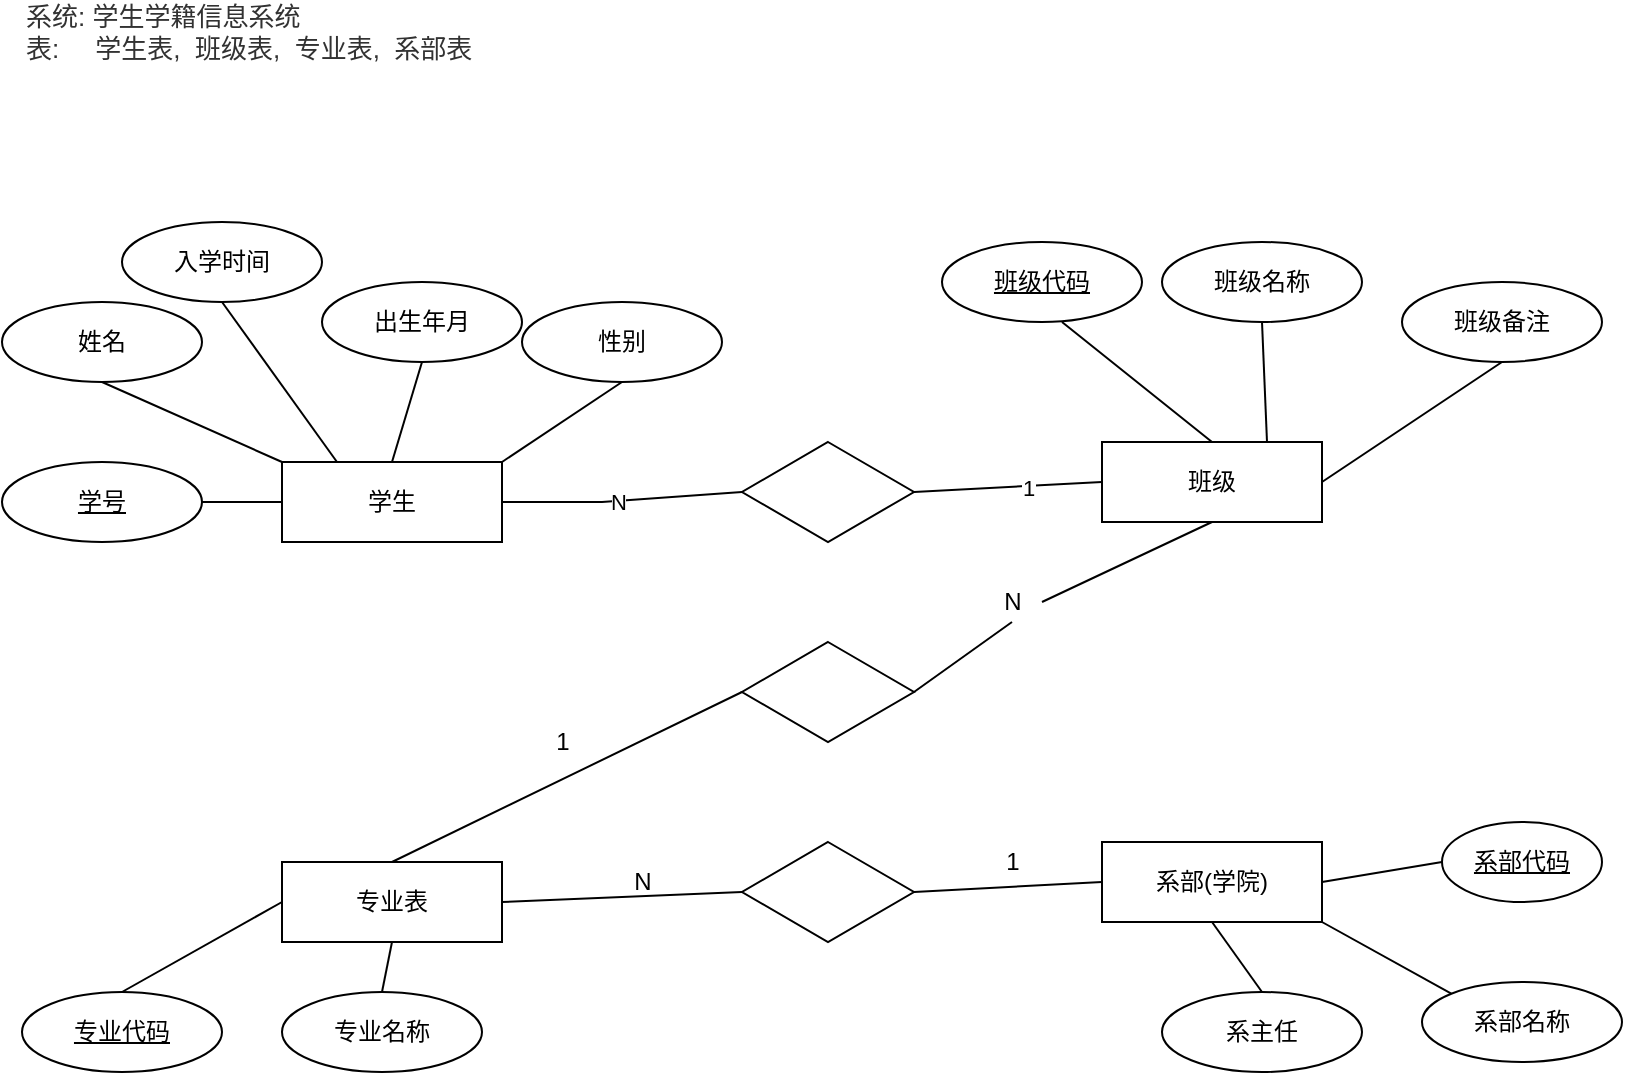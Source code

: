 <mxfile version="17.4.0" type="github">
  <diagram id="Sk8-EE8Bnr3VoEKL0z6E" name="第 1 页">
    <mxGraphModel dx="1943" dy="792" grid="1" gridSize="10" guides="1" tooltips="1" connect="1" arrows="1" fold="1" page="1" pageScale="1" pageWidth="827" pageHeight="1169" math="0" shadow="0">
      <root>
        <mxCell id="0" />
        <mxCell id="1" parent="0" />
        <mxCell id="9YjwUA9C0ADYRmNTyqfI-2" value="&lt;span style=&quot;color: rgb(50 , 50 , 50) ; font-size: 13px ; background-color: rgba(255 , 255 , 255 , 0.01)&quot;&gt;系统: 学生学籍信息系统&lt;/span&gt;&lt;div style=&quot;resize: none ; outline: none ; font-size: 13px ; color: rgb(50 , 50 , 50)&quot;&gt;表:&amp;nbsp; &amp;nbsp; &amp;nbsp;学生表,&amp;nbsp; 班级表,&amp;nbsp; 专业表,&amp;nbsp; 系部表&lt;/div&gt;" style="text;html=1;align=left;verticalAlign=middle;resizable=0;points=[];autosize=1;strokeColor=none;fillColor=none;" vertex="1" parent="1">
          <mxGeometry y="50" width="270" height="30" as="geometry" />
        </mxCell>
        <mxCell id="9YjwUA9C0ADYRmNTyqfI-3" value="&lt;u&gt;学号&lt;/u&gt;" style="ellipse;whiteSpace=wrap;html=1;" vertex="1" parent="1">
          <mxGeometry x="-10" y="280" width="100" height="40" as="geometry" />
        </mxCell>
        <mxCell id="9YjwUA9C0ADYRmNTyqfI-4" value="性别" style="ellipse;whiteSpace=wrap;html=1;" vertex="1" parent="1">
          <mxGeometry x="250" y="200" width="100" height="40" as="geometry" />
        </mxCell>
        <mxCell id="9YjwUA9C0ADYRmNTyqfI-5" value="出生年月" style="ellipse;whiteSpace=wrap;html=1;" vertex="1" parent="1">
          <mxGeometry x="150" y="190" width="100" height="40" as="geometry" />
        </mxCell>
        <mxCell id="9YjwUA9C0ADYRmNTyqfI-6" value="入学时间" style="ellipse;whiteSpace=wrap;html=1;" vertex="1" parent="1">
          <mxGeometry x="50" y="160" width="100" height="40" as="geometry" />
        </mxCell>
        <mxCell id="9YjwUA9C0ADYRmNTyqfI-8" value="班级" style="rounded=0;whiteSpace=wrap;html=1;" vertex="1" parent="1">
          <mxGeometry x="540" y="270" width="110" height="40" as="geometry" />
        </mxCell>
        <mxCell id="9YjwUA9C0ADYRmNTyqfI-9" value="学生" style="rounded=0;whiteSpace=wrap;html=1;" vertex="1" parent="1">
          <mxGeometry x="130" y="280" width="110" height="40" as="geometry" />
        </mxCell>
        <mxCell id="9YjwUA9C0ADYRmNTyqfI-10" value="班级代码" style="ellipse;whiteSpace=wrap;html=1;fontStyle=4" vertex="1" parent="1">
          <mxGeometry x="460" y="170" width="100" height="40" as="geometry" />
        </mxCell>
        <mxCell id="9YjwUA9C0ADYRmNTyqfI-11" value="班级名称" style="ellipse;whiteSpace=wrap;html=1;" vertex="1" parent="1">
          <mxGeometry x="570" y="170" width="100" height="40" as="geometry" />
        </mxCell>
        <mxCell id="9YjwUA9C0ADYRmNTyqfI-12" value="专业代码" style="ellipse;whiteSpace=wrap;html=1;fontStyle=4" vertex="1" parent="1">
          <mxGeometry y="545" width="100" height="40" as="geometry" />
        </mxCell>
        <mxCell id="9YjwUA9C0ADYRmNTyqfI-13" value="班级备注" style="ellipse;whiteSpace=wrap;html=1;" vertex="1" parent="1">
          <mxGeometry x="690" y="190" width="100" height="40" as="geometry" />
        </mxCell>
        <mxCell id="9YjwUA9C0ADYRmNTyqfI-22" value="" style="endArrow=none;html=1;rounded=0;exitX=1;exitY=0;exitDx=0;exitDy=0;entryX=0.5;entryY=1;entryDx=0;entryDy=0;" edge="1" parent="1" source="9YjwUA9C0ADYRmNTyqfI-9" target="9YjwUA9C0ADYRmNTyqfI-4">
          <mxGeometry width="50" height="50" relative="1" as="geometry">
            <mxPoint x="210" y="270" as="sourcePoint" />
            <mxPoint x="260" y="220" as="targetPoint" />
          </mxGeometry>
        </mxCell>
        <mxCell id="9YjwUA9C0ADYRmNTyqfI-23" value="" style="endArrow=none;html=1;rounded=0;exitX=0.5;exitY=0;exitDx=0;exitDy=0;entryX=0.5;entryY=1;entryDx=0;entryDy=0;" edge="1" parent="1" source="9YjwUA9C0ADYRmNTyqfI-9" target="9YjwUA9C0ADYRmNTyqfI-5">
          <mxGeometry width="50" height="50" relative="1" as="geometry">
            <mxPoint x="130" y="270" as="sourcePoint" />
            <mxPoint x="180" y="220" as="targetPoint" />
          </mxGeometry>
        </mxCell>
        <mxCell id="9YjwUA9C0ADYRmNTyqfI-24" value="" style="endArrow=none;html=1;rounded=0;entryX=0.5;entryY=1;entryDx=0;entryDy=0;exitX=0.25;exitY=0;exitDx=0;exitDy=0;" edge="1" parent="1" source="9YjwUA9C0ADYRmNTyqfI-9" target="9YjwUA9C0ADYRmNTyqfI-6">
          <mxGeometry width="50" height="50" relative="1" as="geometry">
            <mxPoint x="50" y="270" as="sourcePoint" />
            <mxPoint x="100" y="220" as="targetPoint" />
          </mxGeometry>
        </mxCell>
        <mxCell id="9YjwUA9C0ADYRmNTyqfI-25" value="" style="endArrow=none;html=1;rounded=0;exitX=1;exitY=0.5;exitDx=0;exitDy=0;entryX=0;entryY=0.5;entryDx=0;entryDy=0;" edge="1" parent="1" source="9YjwUA9C0ADYRmNTyqfI-3" target="9YjwUA9C0ADYRmNTyqfI-9">
          <mxGeometry width="50" height="50" relative="1" as="geometry">
            <mxPoint x="30" y="330" as="sourcePoint" />
            <mxPoint x="80" y="280" as="targetPoint" />
          </mxGeometry>
        </mxCell>
        <mxCell id="9YjwUA9C0ADYRmNTyqfI-26" value="" style="endArrow=none;html=1;rounded=0;exitX=0.75;exitY=0;exitDx=0;exitDy=0;" edge="1" parent="1" source="9YjwUA9C0ADYRmNTyqfI-8">
          <mxGeometry width="50" height="50" relative="1" as="geometry">
            <mxPoint x="570" y="260" as="sourcePoint" />
            <mxPoint x="620" y="210" as="targetPoint" />
          </mxGeometry>
        </mxCell>
        <mxCell id="9YjwUA9C0ADYRmNTyqfI-27" value="" style="endArrow=none;html=1;rounded=0;exitX=1;exitY=0.5;exitDx=0;exitDy=0;entryX=0.5;entryY=1;entryDx=0;entryDy=0;" edge="1" parent="1" source="9YjwUA9C0ADYRmNTyqfI-8" target="9YjwUA9C0ADYRmNTyqfI-13">
          <mxGeometry width="50" height="50" relative="1" as="geometry">
            <mxPoint x="610" y="300" as="sourcePoint" />
            <mxPoint x="660" y="250" as="targetPoint" />
          </mxGeometry>
        </mxCell>
        <mxCell id="9YjwUA9C0ADYRmNTyqfI-28" value="" style="endArrow=none;html=1;rounded=0;exitX=0.5;exitY=0;exitDx=0;exitDy=0;" edge="1" parent="1" source="9YjwUA9C0ADYRmNTyqfI-8">
          <mxGeometry width="50" height="50" relative="1" as="geometry">
            <mxPoint x="520" y="260" as="sourcePoint" />
            <mxPoint x="520" y="210" as="targetPoint" />
          </mxGeometry>
        </mxCell>
        <mxCell id="9YjwUA9C0ADYRmNTyqfI-30" value="" style="rhombus;whiteSpace=wrap;html=1;" vertex="1" parent="1">
          <mxGeometry x="360" y="270" width="86" height="50" as="geometry" />
        </mxCell>
        <mxCell id="9YjwUA9C0ADYRmNTyqfI-32" value="" style="endArrow=none;html=1;rounded=0;exitX=1;exitY=0.5;exitDx=0;exitDy=0;entryX=0;entryY=0.5;entryDx=0;entryDy=0;" edge="1" parent="1" source="9YjwUA9C0ADYRmNTyqfI-9" target="9YjwUA9C0ADYRmNTyqfI-30">
          <mxGeometry width="50" height="50" relative="1" as="geometry">
            <mxPoint x="260" y="350" as="sourcePoint" />
            <mxPoint x="310" y="300" as="targetPoint" />
            <Array as="points">
              <mxPoint x="290" y="300" />
            </Array>
          </mxGeometry>
        </mxCell>
        <mxCell id="9YjwUA9C0ADYRmNTyqfI-39" value="N" style="edgeLabel;html=1;align=center;verticalAlign=middle;resizable=0;points=[];" vertex="1" connectable="0" parent="9YjwUA9C0ADYRmNTyqfI-32">
          <mxGeometry x="-0.26" y="-4" relative="1" as="geometry">
            <mxPoint x="13" y="-4" as="offset" />
          </mxGeometry>
        </mxCell>
        <mxCell id="9YjwUA9C0ADYRmNTyqfI-33" value="" style="endArrow=none;html=1;rounded=0;exitX=1;exitY=0.5;exitDx=0;exitDy=0;entryX=0;entryY=0.5;entryDx=0;entryDy=0;" edge="1" parent="1" source="9YjwUA9C0ADYRmNTyqfI-30" target="9YjwUA9C0ADYRmNTyqfI-8">
          <mxGeometry width="50" height="50" relative="1" as="geometry">
            <mxPoint x="470" y="330" as="sourcePoint" />
            <mxPoint x="520" y="280" as="targetPoint" />
          </mxGeometry>
        </mxCell>
        <mxCell id="9YjwUA9C0ADYRmNTyqfI-34" value="1" style="edgeLabel;html=1;align=center;verticalAlign=middle;resizable=0;points=[];" vertex="1" connectable="0" parent="9YjwUA9C0ADYRmNTyqfI-33">
          <mxGeometry x="0.207" y="-1" relative="1" as="geometry">
            <mxPoint as="offset" />
          </mxGeometry>
        </mxCell>
        <mxCell id="9YjwUA9C0ADYRmNTyqfI-40" value="&lt;span style=&quot;font-size: 12px&quot;&gt;专业表&lt;/span&gt;" style="rounded=0;whiteSpace=wrap;html=1;" vertex="1" parent="1">
          <mxGeometry x="130" y="480" width="110" height="40" as="geometry" />
        </mxCell>
        <mxCell id="9YjwUA9C0ADYRmNTyqfI-41" value="专业名称" style="ellipse;whiteSpace=wrap;html=1;" vertex="1" parent="1">
          <mxGeometry x="130" y="545" width="100" height="40" as="geometry" />
        </mxCell>
        <mxCell id="9YjwUA9C0ADYRmNTyqfI-42" value="&lt;span style=&quot;font-size: 12px&quot;&gt;系部(学院)&lt;/span&gt;" style="rounded=0;whiteSpace=wrap;html=1;" vertex="1" parent="1">
          <mxGeometry x="540" y="470" width="110" height="40" as="geometry" />
        </mxCell>
        <mxCell id="9YjwUA9C0ADYRmNTyqfI-43" value="系部名称" style="ellipse;whiteSpace=wrap;html=1;" vertex="1" parent="1">
          <mxGeometry x="700" y="540" width="100" height="40" as="geometry" />
        </mxCell>
        <mxCell id="9YjwUA9C0ADYRmNTyqfI-44" value="系主任" style="ellipse;whiteSpace=wrap;html=1;" vertex="1" parent="1">
          <mxGeometry x="570" y="545" width="100" height="40" as="geometry" />
        </mxCell>
        <mxCell id="9YjwUA9C0ADYRmNTyqfI-45" value="&lt;span style=&quot;font-size: 12px&quot;&gt;系部代码&lt;/span&gt;" style="ellipse;whiteSpace=wrap;html=1;fontStyle=4" vertex="1" parent="1">
          <mxGeometry x="710" y="460" width="80" height="40" as="geometry" />
        </mxCell>
        <mxCell id="9YjwUA9C0ADYRmNTyqfI-47" value="" style="rhombus;whiteSpace=wrap;html=1;" vertex="1" parent="1">
          <mxGeometry x="360" y="470" width="86" height="50" as="geometry" />
        </mxCell>
        <mxCell id="9YjwUA9C0ADYRmNTyqfI-48" value="" style="endArrow=none;html=1;rounded=0;exitX=1;exitY=0.5;exitDx=0;exitDy=0;entryX=0;entryY=0.5;entryDx=0;entryDy=0;" edge="1" parent="1" source="9YjwUA9C0ADYRmNTyqfI-40" target="9YjwUA9C0ADYRmNTyqfI-47">
          <mxGeometry width="50" height="50" relative="1" as="geometry">
            <mxPoint x="270" y="530" as="sourcePoint" />
            <mxPoint x="320" y="480" as="targetPoint" />
          </mxGeometry>
        </mxCell>
        <mxCell id="9YjwUA9C0ADYRmNTyqfI-49" value="" style="endArrow=none;html=1;rounded=0;exitX=1;exitY=0.5;exitDx=0;exitDy=0;entryX=0;entryY=0.5;entryDx=0;entryDy=0;" edge="1" parent="1" source="9YjwUA9C0ADYRmNTyqfI-47" target="9YjwUA9C0ADYRmNTyqfI-42">
          <mxGeometry width="50" height="50" relative="1" as="geometry">
            <mxPoint x="470" y="540" as="sourcePoint" />
            <mxPoint x="520" y="490" as="targetPoint" />
          </mxGeometry>
        </mxCell>
        <mxCell id="9YjwUA9C0ADYRmNTyqfI-50" value="N" style="text;html=1;align=center;verticalAlign=middle;resizable=0;points=[];autosize=1;strokeColor=none;fillColor=none;" vertex="1" parent="1">
          <mxGeometry x="295" y="480" width="30" height="20" as="geometry" />
        </mxCell>
        <mxCell id="9YjwUA9C0ADYRmNTyqfI-52" value="1" style="text;html=1;align=center;verticalAlign=middle;resizable=0;points=[];autosize=1;strokeColor=none;fillColor=none;" vertex="1" parent="1">
          <mxGeometry x="485" y="470" width="20" height="20" as="geometry" />
        </mxCell>
        <mxCell id="9YjwUA9C0ADYRmNTyqfI-53" value="" style="rhombus;whiteSpace=wrap;html=1;" vertex="1" parent="1">
          <mxGeometry x="360" y="370" width="86" height="50" as="geometry" />
        </mxCell>
        <mxCell id="9YjwUA9C0ADYRmNTyqfI-54" value="" style="endArrow=none;html=1;rounded=0;entryX=0.5;entryY=1;entryDx=0;entryDy=0;exitX=1;exitY=0.5;exitDx=0;exitDy=0;startArrow=none;" edge="1" parent="1" source="9YjwUA9C0ADYRmNTyqfI-57" target="9YjwUA9C0ADYRmNTyqfI-8">
          <mxGeometry width="50" height="50" relative="1" as="geometry">
            <mxPoint x="440" y="400" as="sourcePoint" />
            <mxPoint x="440" y="380" as="targetPoint" />
          </mxGeometry>
        </mxCell>
        <mxCell id="9YjwUA9C0ADYRmNTyqfI-55" value="" style="endArrow=none;html=1;rounded=0;exitX=0.5;exitY=0;exitDx=0;exitDy=0;entryX=0;entryY=0.5;entryDx=0;entryDy=0;" edge="1" parent="1" source="9YjwUA9C0ADYRmNTyqfI-40" target="9YjwUA9C0ADYRmNTyqfI-53">
          <mxGeometry width="50" height="50" relative="1" as="geometry">
            <mxPoint x="240" y="460" as="sourcePoint" />
            <mxPoint x="290" y="410" as="targetPoint" />
          </mxGeometry>
        </mxCell>
        <mxCell id="9YjwUA9C0ADYRmNTyqfI-56" value="1" style="text;html=1;align=center;verticalAlign=middle;resizable=0;points=[];autosize=1;strokeColor=none;fillColor=none;" vertex="1" parent="1">
          <mxGeometry x="260" y="410" width="20" height="20" as="geometry" />
        </mxCell>
        <mxCell id="9YjwUA9C0ADYRmNTyqfI-57" value="N" style="text;html=1;align=center;verticalAlign=middle;resizable=0;points=[];autosize=1;strokeColor=none;fillColor=none;" vertex="1" parent="1">
          <mxGeometry x="480" y="340" width="30" height="20" as="geometry" />
        </mxCell>
        <mxCell id="9YjwUA9C0ADYRmNTyqfI-58" value="" style="endArrow=none;html=1;rounded=0;entryX=0.5;entryY=1;entryDx=0;entryDy=0;exitX=1;exitY=0.5;exitDx=0;exitDy=0;" edge="1" parent="1" source="9YjwUA9C0ADYRmNTyqfI-53" target="9YjwUA9C0ADYRmNTyqfI-57">
          <mxGeometry width="50" height="50" relative="1" as="geometry">
            <mxPoint x="446" y="395" as="sourcePoint" />
            <mxPoint x="595" y="310" as="targetPoint" />
          </mxGeometry>
        </mxCell>
        <mxCell id="9YjwUA9C0ADYRmNTyqfI-59" value="" style="endArrow=none;html=1;rounded=0;exitX=0.5;exitY=0;exitDx=0;exitDy=0;entryX=0;entryY=0.5;entryDx=0;entryDy=0;" edge="1" parent="1" source="9YjwUA9C0ADYRmNTyqfI-12" target="9YjwUA9C0ADYRmNTyqfI-40">
          <mxGeometry width="50" height="50" relative="1" as="geometry">
            <mxPoint x="60" y="550" as="sourcePoint" />
            <mxPoint x="110" y="500" as="targetPoint" />
          </mxGeometry>
        </mxCell>
        <mxCell id="9YjwUA9C0ADYRmNTyqfI-61" value="" style="endArrow=none;html=1;rounded=0;exitX=0.5;exitY=0;exitDx=0;exitDy=0;entryX=0.5;entryY=1;entryDx=0;entryDy=0;" edge="1" parent="1" source="9YjwUA9C0ADYRmNTyqfI-41" target="9YjwUA9C0ADYRmNTyqfI-40">
          <mxGeometry width="50" height="50" relative="1" as="geometry">
            <mxPoint x="240" y="570" as="sourcePoint" />
            <mxPoint x="290" y="520" as="targetPoint" />
          </mxGeometry>
        </mxCell>
        <mxCell id="9YjwUA9C0ADYRmNTyqfI-62" value="" style="endArrow=none;html=1;rounded=0;exitX=0.5;exitY=0;exitDx=0;exitDy=0;entryX=0.5;entryY=1;entryDx=0;entryDy=0;" edge="1" parent="1" source="9YjwUA9C0ADYRmNTyqfI-44" target="9YjwUA9C0ADYRmNTyqfI-42">
          <mxGeometry width="50" height="50" relative="1" as="geometry">
            <mxPoint x="500" y="570" as="sourcePoint" />
            <mxPoint x="550" y="520" as="targetPoint" />
          </mxGeometry>
        </mxCell>
        <mxCell id="9YjwUA9C0ADYRmNTyqfI-63" value="" style="endArrow=none;html=1;rounded=0;exitX=1;exitY=0.5;exitDx=0;exitDy=0;entryX=0;entryY=0.5;entryDx=0;entryDy=0;" edge="1" parent="1" source="9YjwUA9C0ADYRmNTyqfI-42" target="9YjwUA9C0ADYRmNTyqfI-45">
          <mxGeometry width="50" height="50" relative="1" as="geometry">
            <mxPoint x="660" y="490" as="sourcePoint" />
            <mxPoint x="710" y="440" as="targetPoint" />
          </mxGeometry>
        </mxCell>
        <mxCell id="9YjwUA9C0ADYRmNTyqfI-64" value="" style="endArrow=none;html=1;rounded=0;exitX=1;exitY=1;exitDx=0;exitDy=0;entryX=0;entryY=0;entryDx=0;entryDy=0;" edge="1" parent="1" source="9YjwUA9C0ADYRmNTyqfI-42" target="9YjwUA9C0ADYRmNTyqfI-43">
          <mxGeometry width="50" height="50" relative="1" as="geometry">
            <mxPoint x="660" y="550" as="sourcePoint" />
            <mxPoint x="710" y="500" as="targetPoint" />
          </mxGeometry>
        </mxCell>
        <mxCell id="9YjwUA9C0ADYRmNTyqfI-66" value="姓名" style="ellipse;whiteSpace=wrap;html=1;" vertex="1" parent="1">
          <mxGeometry x="-10" y="200" width="100" height="40" as="geometry" />
        </mxCell>
        <mxCell id="9YjwUA9C0ADYRmNTyqfI-67" value="" style="endArrow=none;html=1;rounded=0;entryX=0.5;entryY=1;entryDx=0;entryDy=0;" edge="1" parent="1" target="9YjwUA9C0ADYRmNTyqfI-66">
          <mxGeometry width="50" height="50" relative="1" as="geometry">
            <mxPoint x="130" y="280" as="sourcePoint" />
            <mxPoint x="140" y="240" as="targetPoint" />
          </mxGeometry>
        </mxCell>
      </root>
    </mxGraphModel>
  </diagram>
</mxfile>
